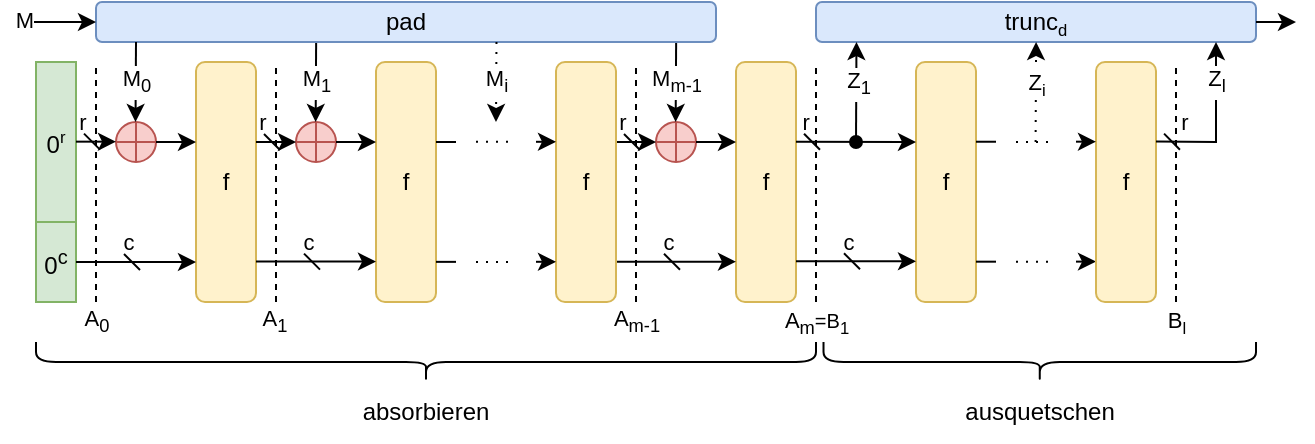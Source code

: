 <mxfile version="21.6.5" type="device">
  <diagram name="Seite-1" id="FspkBZJ5LrvNhXL0suG6">
    <mxGraphModel dx="1105" dy="600" grid="1" gridSize="10" guides="1" tooltips="1" connect="1" arrows="1" fold="1" page="1" pageScale="1" pageWidth="827" pageHeight="1169" math="0" shadow="0">
      <root>
        <mxCell id="0" />
        <mxCell id="1" parent="0" />
        <mxCell id="0UYNpmuhVcVU08-RjVgE-1" value="f" style="rounded=1;whiteSpace=wrap;html=1;fillColor=#fff2cc;strokeColor=#d6b656;" parent="1" vertex="1">
          <mxGeometry x="160" y="130" width="30" height="120" as="geometry" />
        </mxCell>
        <mxCell id="0UYNpmuhVcVU08-RjVgE-5" value="" style="group;" parent="1" vertex="1" connectable="0">
          <mxGeometry x="120" y="160" width="20" height="20" as="geometry" />
        </mxCell>
        <mxCell id="0UYNpmuhVcVU08-RjVgE-2" value="" style="ellipse;whiteSpace=wrap;html=1;aspect=fixed;fillColor=#f8cecc;strokeColor=#b85450;" parent="0UYNpmuhVcVU08-RjVgE-5" vertex="1">
          <mxGeometry width="20" height="20" as="geometry" />
        </mxCell>
        <mxCell id="0UYNpmuhVcVU08-RjVgE-3" value="" style="endArrow=none;html=1;rounded=0;entryX=0.5;entryY=0;entryDx=0;entryDy=0;exitX=0.5;exitY=1;exitDx=0;exitDy=0;fillColor=#f8cecc;strokeColor=#b85450;" parent="0UYNpmuhVcVU08-RjVgE-5" source="0UYNpmuhVcVU08-RjVgE-2" target="0UYNpmuhVcVU08-RjVgE-2" edge="1">
          <mxGeometry width="50" height="50" relative="1" as="geometry">
            <mxPoint x="-15" y="90" as="sourcePoint" />
            <mxPoint x="35" y="40" as="targetPoint" />
          </mxGeometry>
        </mxCell>
        <mxCell id="0UYNpmuhVcVU08-RjVgE-4" value="" style="endArrow=none;html=1;rounded=0;entryX=0;entryY=0.5;entryDx=0;entryDy=0;exitX=1;exitY=0.5;exitDx=0;exitDy=0;fillColor=#f8cecc;strokeColor=#b85450;" parent="0UYNpmuhVcVU08-RjVgE-5" source="0UYNpmuhVcVU08-RjVgE-2" target="0UYNpmuhVcVU08-RjVgE-2" edge="1">
          <mxGeometry width="50" height="50" relative="1" as="geometry">
            <mxPoint x="-20" y="90" as="sourcePoint" />
            <mxPoint x="30" y="40" as="targetPoint" />
          </mxGeometry>
        </mxCell>
        <mxCell id="0UYNpmuhVcVU08-RjVgE-7" value="" style="endArrow=classic;html=1;rounded=0;entryX=0;entryY=0.25;entryDx=0;entryDy=0;exitX=1;exitY=0.5;exitDx=0;exitDy=0;" parent="1" source="0UYNpmuhVcVU08-RjVgE-2" edge="1">
          <mxGeometry width="50" height="50" relative="1" as="geometry">
            <mxPoint x="70" y="240" as="sourcePoint" />
            <mxPoint x="160" y="170" as="targetPoint" />
          </mxGeometry>
        </mxCell>
        <mxCell id="0UYNpmuhVcVU08-RjVgE-24" value="0&lt;span style=&quot;font-size: 10px;&quot;&gt;&lt;sup&gt;r&lt;/sup&gt;&lt;/span&gt;" style="rounded=0;whiteSpace=wrap;html=1;fillColor=#d5e8d4;strokeColor=#82b366;" parent="1" vertex="1">
          <mxGeometry x="80" y="130" width="20" height="80" as="geometry" />
        </mxCell>
        <mxCell id="0UYNpmuhVcVU08-RjVgE-25" value="0&lt;sup&gt;c&lt;/sup&gt;" style="rounded=0;whiteSpace=wrap;html=1;fillColor=#d5e8d4;strokeColor=#82b366;" parent="1" vertex="1">
          <mxGeometry x="80" y="210" width="20" height="40" as="geometry" />
        </mxCell>
        <mxCell id="0UYNpmuhVcVU08-RjVgE-28" value="f" style="rounded=1;whiteSpace=wrap;html=1;fillColor=#fff2cc;strokeColor=#d6b656;" parent="1" vertex="1">
          <mxGeometry x="250" y="130" width="30" height="120" as="geometry" />
        </mxCell>
        <mxCell id="0UYNpmuhVcVU08-RjVgE-29" value="f" style="rounded=1;whiteSpace=wrap;html=1;fillColor=#fff2cc;strokeColor=#d6b656;" parent="1" vertex="1">
          <mxGeometry x="430" y="130" width="30" height="120" as="geometry" />
        </mxCell>
        <mxCell id="0UYNpmuhVcVU08-RjVgE-40" value="" style="group" parent="1" vertex="1" connectable="0">
          <mxGeometry x="190" y="120" width="60" height="60" as="geometry" />
        </mxCell>
        <mxCell id="0UYNpmuhVcVU08-RjVgE-30" value="" style="group" parent="0UYNpmuhVcVU08-RjVgE-40" vertex="1" connectable="0">
          <mxGeometry x="20" width="20" height="60" as="geometry" />
        </mxCell>
        <mxCell id="0UYNpmuhVcVU08-RjVgE-31" value="" style="group" parent="0UYNpmuhVcVU08-RjVgE-30" vertex="1" connectable="0">
          <mxGeometry y="40" width="20" height="20" as="geometry" />
        </mxCell>
        <mxCell id="0UYNpmuhVcVU08-RjVgE-32" value="" style="ellipse;whiteSpace=wrap;html=1;aspect=fixed;fillColor=#f8cecc;strokeColor=#b85450;" parent="0UYNpmuhVcVU08-RjVgE-31" vertex="1">
          <mxGeometry width="20" height="20" as="geometry" />
        </mxCell>
        <mxCell id="0UYNpmuhVcVU08-RjVgE-33" value="" style="endArrow=none;html=1;rounded=0;entryX=0.5;entryY=0;entryDx=0;entryDy=0;exitX=0.5;exitY=1;exitDx=0;exitDy=0;fillColor=#f8cecc;strokeColor=#b85450;" parent="0UYNpmuhVcVU08-RjVgE-31" source="0UYNpmuhVcVU08-RjVgE-32" target="0UYNpmuhVcVU08-RjVgE-32" edge="1">
          <mxGeometry width="50" height="50" relative="1" as="geometry">
            <mxPoint x="-15" y="90" as="sourcePoint" />
            <mxPoint x="35" y="40" as="targetPoint" />
          </mxGeometry>
        </mxCell>
        <mxCell id="0UYNpmuhVcVU08-RjVgE-34" value="" style="endArrow=none;html=1;rounded=0;entryX=0;entryY=0.5;entryDx=0;entryDy=0;exitX=1;exitY=0.5;exitDx=0;exitDy=0;fillColor=#f8cecc;strokeColor=#b85450;" parent="0UYNpmuhVcVU08-RjVgE-31" source="0UYNpmuhVcVU08-RjVgE-32" target="0UYNpmuhVcVU08-RjVgE-32" edge="1">
          <mxGeometry width="50" height="50" relative="1" as="geometry">
            <mxPoint x="-20" y="90" as="sourcePoint" />
            <mxPoint x="30" y="40" as="targetPoint" />
          </mxGeometry>
        </mxCell>
        <mxCell id="0UYNpmuhVcVU08-RjVgE-86" value="" style="endArrow=classic;html=1;rounded=0;" parent="0UYNpmuhVcVU08-RjVgE-30" edge="1">
          <mxGeometry width="50" height="50" relative="1" as="geometry">
            <mxPoint x="10.07" as="sourcePoint" />
            <mxPoint x="9.83" y="40" as="targetPoint" />
          </mxGeometry>
        </mxCell>
        <mxCell id="0UYNpmuhVcVU08-RjVgE-87" value="M&lt;sub&gt;1&lt;/sub&gt;" style="edgeLabel;html=1;align=center;verticalAlign=middle;resizable=0;points=[];" parent="0UYNpmuhVcVU08-RjVgE-86" vertex="1" connectable="0">
          <mxGeometry x="0.191" y="-1" relative="1" as="geometry">
            <mxPoint x="1" y="-4" as="offset" />
          </mxGeometry>
        </mxCell>
        <mxCell id="0UYNpmuhVcVU08-RjVgE-39" value="" style="endArrow=classic;html=1;rounded=0;" parent="0UYNpmuhVcVU08-RjVgE-40" edge="1">
          <mxGeometry width="50" height="50" relative="1" as="geometry">
            <mxPoint x="40" y="50" as="sourcePoint" />
            <mxPoint x="60" y="50" as="targetPoint" />
          </mxGeometry>
        </mxCell>
        <mxCell id="0UYNpmuhVcVU08-RjVgE-74" value="" style="endArrow=classic;html=1;rounded=0;startArrow=dash;startFill=0;endFill=1;" parent="0UYNpmuhVcVU08-RjVgE-40" edge="1">
          <mxGeometry width="50" height="50" relative="1" as="geometry">
            <mxPoint y="50" as="sourcePoint" />
            <mxPoint x="20" y="50" as="targetPoint" />
          </mxGeometry>
        </mxCell>
        <mxCell id="0UYNpmuhVcVU08-RjVgE-75" value="r" style="edgeLabel;html=1;align=center;verticalAlign=middle;resizable=0;points=[];labelBackgroundColor=none;" parent="0UYNpmuhVcVU08-RjVgE-74" vertex="1" connectable="0">
          <mxGeometry x="-0.64" y="1" relative="1" as="geometry">
            <mxPoint x="-1" y="-9" as="offset" />
          </mxGeometry>
        </mxCell>
        <mxCell id="0UYNpmuhVcVU08-RjVgE-41" value="" style="group" parent="1" vertex="1" connectable="0">
          <mxGeometry x="370" y="120" width="60" height="60" as="geometry" />
        </mxCell>
        <mxCell id="0UYNpmuhVcVU08-RjVgE-42" value="" style="group" parent="0UYNpmuhVcVU08-RjVgE-41" vertex="1" connectable="0">
          <mxGeometry x="20" width="20" height="60" as="geometry" />
        </mxCell>
        <mxCell id="0UYNpmuhVcVU08-RjVgE-43" value="" style="group;" parent="0UYNpmuhVcVU08-RjVgE-42" vertex="1" connectable="0">
          <mxGeometry y="40" width="20" height="20" as="geometry" />
        </mxCell>
        <mxCell id="0UYNpmuhVcVU08-RjVgE-44" value="" style="ellipse;whiteSpace=wrap;html=1;aspect=fixed;fillColor=#f8cecc;strokeColor=#b85450;" parent="0UYNpmuhVcVU08-RjVgE-43" vertex="1">
          <mxGeometry width="20" height="20" as="geometry" />
        </mxCell>
        <mxCell id="0UYNpmuhVcVU08-RjVgE-45" value="" style="endArrow=none;html=1;rounded=0;entryX=0.5;entryY=0;entryDx=0;entryDy=0;exitX=0.5;exitY=1;exitDx=0;exitDy=0;fillColor=#f8cecc;strokeColor=#b85450;" parent="0UYNpmuhVcVU08-RjVgE-43" source="0UYNpmuhVcVU08-RjVgE-44" target="0UYNpmuhVcVU08-RjVgE-44" edge="1">
          <mxGeometry width="50" height="50" relative="1" as="geometry">
            <mxPoint x="-15" y="90" as="sourcePoint" />
            <mxPoint x="35" y="40" as="targetPoint" />
          </mxGeometry>
        </mxCell>
        <mxCell id="0UYNpmuhVcVU08-RjVgE-46" value="" style="endArrow=none;html=1;rounded=0;entryX=0;entryY=0.5;entryDx=0;entryDy=0;exitX=1;exitY=0.5;exitDx=0;exitDy=0;fillColor=#f8cecc;strokeColor=#b85450;" parent="0UYNpmuhVcVU08-RjVgE-43" source="0UYNpmuhVcVU08-RjVgE-44" target="0UYNpmuhVcVU08-RjVgE-44" edge="1">
          <mxGeometry width="50" height="50" relative="1" as="geometry">
            <mxPoint x="-20" y="90" as="sourcePoint" />
            <mxPoint x="30" y="40" as="targetPoint" />
          </mxGeometry>
        </mxCell>
        <mxCell id="0UYNpmuhVcVU08-RjVgE-88" value="" style="endArrow=classic;html=1;rounded=0;" parent="0UYNpmuhVcVU08-RjVgE-42" edge="1">
          <mxGeometry width="50" height="50" relative="1" as="geometry">
            <mxPoint x="10.07" as="sourcePoint" />
            <mxPoint x="9.83" y="40" as="targetPoint" />
          </mxGeometry>
        </mxCell>
        <mxCell id="0UYNpmuhVcVU08-RjVgE-89" value="M&lt;sub&gt;m-1&lt;/sub&gt;" style="edgeLabel;html=1;align=center;verticalAlign=middle;resizable=0;points=[];" parent="0UYNpmuhVcVU08-RjVgE-88" vertex="1" connectable="0">
          <mxGeometry x="0.191" y="-1" relative="1" as="geometry">
            <mxPoint x="1" y="-4" as="offset" />
          </mxGeometry>
        </mxCell>
        <mxCell id="0UYNpmuhVcVU08-RjVgE-51" value="" style="endArrow=classic;html=1;rounded=0;" parent="0UYNpmuhVcVU08-RjVgE-41" edge="1">
          <mxGeometry width="50" height="50" relative="1" as="geometry">
            <mxPoint x="40" y="50" as="sourcePoint" />
            <mxPoint x="60" y="50" as="targetPoint" />
          </mxGeometry>
        </mxCell>
        <mxCell id="0UYNpmuhVcVU08-RjVgE-76" value="" style="endArrow=classic;html=1;rounded=0;startArrow=dash;startFill=0;endFill=1;" parent="0UYNpmuhVcVU08-RjVgE-41" edge="1">
          <mxGeometry width="50" height="50" relative="1" as="geometry">
            <mxPoint y="50" as="sourcePoint" />
            <mxPoint x="20" y="50" as="targetPoint" />
          </mxGeometry>
        </mxCell>
        <mxCell id="0UYNpmuhVcVU08-RjVgE-77" value="r" style="edgeLabel;html=1;align=center;verticalAlign=middle;resizable=0;points=[];labelBackgroundColor=none;" parent="0UYNpmuhVcVU08-RjVgE-76" vertex="1" connectable="0">
          <mxGeometry x="-0.64" y="1" relative="1" as="geometry">
            <mxPoint x="-1" y="-9" as="offset" />
          </mxGeometry>
        </mxCell>
        <mxCell id="0UYNpmuhVcVU08-RjVgE-52" value="" style="endArrow=classic;html=1;rounded=0;startArrow=dash;startFill=0;endFill=1;" parent="1" edge="1">
          <mxGeometry width="50" height="50" relative="1" as="geometry">
            <mxPoint x="210" y="229.8" as="sourcePoint" />
            <mxPoint x="250" y="229.8" as="targetPoint" />
          </mxGeometry>
        </mxCell>
        <mxCell id="0UYNpmuhVcVU08-RjVgE-53" value="c" style="edgeLabel;html=1;align=center;verticalAlign=middle;resizable=0;points=[];labelBackgroundColor=none;" parent="0UYNpmuhVcVU08-RjVgE-52" vertex="1" connectable="0">
          <mxGeometry x="-0.64" y="1" relative="1" as="geometry">
            <mxPoint x="-1" y="-9" as="offset" />
          </mxGeometry>
        </mxCell>
        <mxCell id="0UYNpmuhVcVU08-RjVgE-54" value="" style="endArrow=none;html=1;rounded=0;" parent="1" edge="1">
          <mxGeometry width="50" height="50" relative="1" as="geometry">
            <mxPoint x="190" y="229.8" as="sourcePoint" />
            <mxPoint x="210" y="229.8" as="targetPoint" />
          </mxGeometry>
        </mxCell>
        <mxCell id="0UYNpmuhVcVU08-RjVgE-55" value="" style="endArrow=classic;html=1;rounded=0;startArrow=dash;startFill=0;endFill=1;" parent="1" edge="1">
          <mxGeometry width="50" height="50" relative="1" as="geometry">
            <mxPoint x="120" y="230" as="sourcePoint" />
            <mxPoint x="160" y="230" as="targetPoint" />
          </mxGeometry>
        </mxCell>
        <mxCell id="0UYNpmuhVcVU08-RjVgE-56" value="c" style="edgeLabel;html=1;align=center;verticalAlign=middle;resizable=0;points=[];labelBackgroundColor=none;" parent="0UYNpmuhVcVU08-RjVgE-55" vertex="1" connectable="0">
          <mxGeometry x="-0.64" y="1" relative="1" as="geometry">
            <mxPoint x="-1" y="-9" as="offset" />
          </mxGeometry>
        </mxCell>
        <mxCell id="0UYNpmuhVcVU08-RjVgE-57" value="" style="endArrow=none;html=1;rounded=0;" parent="1" edge="1">
          <mxGeometry width="50" height="50" relative="1" as="geometry">
            <mxPoint x="100" y="230" as="sourcePoint" />
            <mxPoint x="120" y="230" as="targetPoint" />
          </mxGeometry>
        </mxCell>
        <mxCell id="0UYNpmuhVcVU08-RjVgE-58" value="" style="endArrow=classic;html=1;rounded=0;startArrow=dash;startFill=0;endFill=1;" parent="1" edge="1">
          <mxGeometry width="50" height="50" relative="1" as="geometry">
            <mxPoint x="390" y="229.86" as="sourcePoint" />
            <mxPoint x="430" y="229.86" as="targetPoint" />
          </mxGeometry>
        </mxCell>
        <mxCell id="0UYNpmuhVcVU08-RjVgE-59" value="c" style="edgeLabel;html=1;align=center;verticalAlign=middle;resizable=0;points=[];labelBackgroundColor=none;" parent="0UYNpmuhVcVU08-RjVgE-58" vertex="1" connectable="0">
          <mxGeometry x="-0.64" y="1" relative="1" as="geometry">
            <mxPoint x="-1" y="-9" as="offset" />
          </mxGeometry>
        </mxCell>
        <mxCell id="0UYNpmuhVcVU08-RjVgE-60" value="" style="endArrow=none;html=1;rounded=0;" parent="1" edge="1">
          <mxGeometry width="50" height="50" relative="1" as="geometry">
            <mxPoint x="370" y="229.86" as="sourcePoint" />
            <mxPoint x="390" y="229.86" as="targetPoint" />
          </mxGeometry>
        </mxCell>
        <mxCell id="0UYNpmuhVcVU08-RjVgE-61" value="f" style="rounded=1;whiteSpace=wrap;html=1;fillColor=#fff2cc;strokeColor=#d6b656;" parent="1" vertex="1">
          <mxGeometry x="340" y="130" width="30" height="120" as="geometry" />
        </mxCell>
        <mxCell id="0UYNpmuhVcVU08-RjVgE-62" value="" style="endArrow=none;html=1;rounded=0;" parent="1" edge="1">
          <mxGeometry width="50" height="50" relative="1" as="geometry">
            <mxPoint x="280" y="170" as="sourcePoint" />
            <mxPoint x="290" y="170" as="targetPoint" />
          </mxGeometry>
        </mxCell>
        <mxCell id="0UYNpmuhVcVU08-RjVgE-63" value="" style="endArrow=none;html=1;rounded=0;" parent="1" edge="1">
          <mxGeometry width="50" height="50" relative="1" as="geometry">
            <mxPoint x="280" y="229.93" as="sourcePoint" />
            <mxPoint x="290" y="229.93" as="targetPoint" />
          </mxGeometry>
        </mxCell>
        <mxCell id="0UYNpmuhVcVU08-RjVgE-64" value="" style="endArrow=classic;html=1;rounded=0;endFill=1;" parent="1" edge="1">
          <mxGeometry width="50" height="50" relative="1" as="geometry">
            <mxPoint x="330" y="169.9" as="sourcePoint" />
            <mxPoint x="340" y="169.9" as="targetPoint" />
          </mxGeometry>
        </mxCell>
        <mxCell id="0UYNpmuhVcVU08-RjVgE-65" value="" style="endArrow=classic;html=1;rounded=0;endFill=1;" parent="1" edge="1">
          <mxGeometry width="50" height="50" relative="1" as="geometry">
            <mxPoint x="330" y="229.9" as="sourcePoint" />
            <mxPoint x="340" y="229.9" as="targetPoint" />
          </mxGeometry>
        </mxCell>
        <mxCell id="0UYNpmuhVcVU08-RjVgE-72" value="" style="endArrow=classic;html=1;rounded=0;startArrow=dash;startFill=0;endFill=1;" parent="1" edge="1">
          <mxGeometry width="50" height="50" relative="1" as="geometry">
            <mxPoint x="100" y="169.83" as="sourcePoint" />
            <mxPoint x="120" y="169.83" as="targetPoint" />
          </mxGeometry>
        </mxCell>
        <mxCell id="0UYNpmuhVcVU08-RjVgE-73" value="r" style="edgeLabel;html=1;align=center;verticalAlign=middle;resizable=0;points=[];labelBackgroundColor=none;" parent="0UYNpmuhVcVU08-RjVgE-72" vertex="1" connectable="0">
          <mxGeometry x="-0.64" y="1" relative="1" as="geometry">
            <mxPoint x="-1" y="-9" as="offset" />
          </mxGeometry>
        </mxCell>
        <mxCell id="0UYNpmuhVcVU08-RjVgE-82" value="pad" style="rounded=1;whiteSpace=wrap;html=1;fillColor=#dae8fc;strokeColor=#6c8ebf;" parent="1" vertex="1">
          <mxGeometry x="110" y="100" width="310" height="20" as="geometry" />
        </mxCell>
        <mxCell id="0UYNpmuhVcVU08-RjVgE-83" value="" style="endArrow=classic;html=1;rounded=0;" parent="1" edge="1">
          <mxGeometry width="50" height="50" relative="1" as="geometry">
            <mxPoint x="130" y="120" as="sourcePoint" />
            <mxPoint x="129.76" y="160" as="targetPoint" />
          </mxGeometry>
        </mxCell>
        <mxCell id="0UYNpmuhVcVU08-RjVgE-84" value="M&lt;sub&gt;0&lt;/sub&gt;" style="edgeLabel;html=1;align=center;verticalAlign=middle;resizable=0;points=[];" parent="0UYNpmuhVcVU08-RjVgE-83" vertex="1" connectable="0">
          <mxGeometry x="0.191" y="-1" relative="1" as="geometry">
            <mxPoint x="1" y="-4" as="offset" />
          </mxGeometry>
        </mxCell>
        <mxCell id="0UYNpmuhVcVU08-RjVgE-90" value="" style="endArrow=classic;html=1;rounded=0;dashed=1;dashPattern=1 4;" parent="1" edge="1">
          <mxGeometry width="50" height="50" relative="1" as="geometry">
            <mxPoint x="310.24" y="120" as="sourcePoint" />
            <mxPoint x="310" y="160" as="targetPoint" />
          </mxGeometry>
        </mxCell>
        <mxCell id="0UYNpmuhVcVU08-RjVgE-91" value="M&lt;sub&gt;i&lt;/sub&gt;" style="edgeLabel;html=1;align=center;verticalAlign=middle;resizable=0;points=[];" parent="0UYNpmuhVcVU08-RjVgE-90" vertex="1" connectable="0">
          <mxGeometry x="0.191" y="-1" relative="1" as="geometry">
            <mxPoint x="1" y="-4" as="offset" />
          </mxGeometry>
        </mxCell>
        <mxCell id="0UYNpmuhVcVU08-RjVgE-92" value="" style="endArrow=none;html=1;rounded=0;dashed=1;dashPattern=1 4;" parent="1" edge="1">
          <mxGeometry width="50" height="50" relative="1" as="geometry">
            <mxPoint x="300" y="230" as="sourcePoint" />
            <mxPoint x="320" y="230" as="targetPoint" />
          </mxGeometry>
        </mxCell>
        <mxCell id="0UYNpmuhVcVU08-RjVgE-93" value="" style="endArrow=none;html=1;rounded=0;dashed=1;dashPattern=1 4;" parent="1" edge="1">
          <mxGeometry width="50" height="50" relative="1" as="geometry">
            <mxPoint x="300" y="169.9" as="sourcePoint" />
            <mxPoint x="320" y="169.9" as="targetPoint" />
          </mxGeometry>
        </mxCell>
        <mxCell id="iXRXFu9Eo07tDMIuw92Q-1" value="" style="endArrow=classic;html=1;rounded=0;" parent="1" edge="1">
          <mxGeometry width="50" height="50" relative="1" as="geometry">
            <mxPoint x="70" y="110" as="sourcePoint" />
            <mxPoint x="110" y="110" as="targetPoint" />
          </mxGeometry>
        </mxCell>
        <mxCell id="iXRXFu9Eo07tDMIuw92Q-2" value="M" style="edgeLabel;html=1;align=center;verticalAlign=middle;resizable=0;points=[];" parent="iXRXFu9Eo07tDMIuw92Q-1" vertex="1" connectable="0">
          <mxGeometry x="-0.79" y="1" relative="1" as="geometry">
            <mxPoint as="offset" />
          </mxGeometry>
        </mxCell>
        <mxCell id="iXRXFu9Eo07tDMIuw92Q-4" value="f" style="rounded=1;whiteSpace=wrap;html=1;fillColor=#fff2cc;strokeColor=#d6b656;" parent="1" vertex="1">
          <mxGeometry x="520" y="130" width="30" height="120" as="geometry" />
        </mxCell>
        <mxCell id="iXRXFu9Eo07tDMIuw92Q-5" value="trunc&lt;span style=&quot;font-size: 10px;&quot;&gt;&lt;sub&gt;d&lt;/sub&gt;&lt;/span&gt;" style="rounded=1;whiteSpace=wrap;html=1;fillColor=#dae8fc;strokeColor=#6c8ebf;" parent="1" vertex="1">
          <mxGeometry x="470" y="100" width="220" height="20" as="geometry" />
        </mxCell>
        <mxCell id="iXRXFu9Eo07tDMIuw92Q-6" value="" style="endArrow=classic;html=1;rounded=0;startArrow=dash;startFill=0;endFill=1;" parent="1" edge="1">
          <mxGeometry width="50" height="50" relative="1" as="geometry">
            <mxPoint x="480" y="229.66" as="sourcePoint" />
            <mxPoint x="520" y="229.66" as="targetPoint" />
          </mxGeometry>
        </mxCell>
        <mxCell id="iXRXFu9Eo07tDMIuw92Q-7" value="c" style="edgeLabel;html=1;align=center;verticalAlign=middle;resizable=0;points=[];labelBackgroundColor=none;" parent="iXRXFu9Eo07tDMIuw92Q-6" vertex="1" connectable="0">
          <mxGeometry x="-0.64" y="1" relative="1" as="geometry">
            <mxPoint x="-1" y="-9" as="offset" />
          </mxGeometry>
        </mxCell>
        <mxCell id="iXRXFu9Eo07tDMIuw92Q-8" value="" style="endArrow=none;html=1;rounded=0;" parent="1" edge="1">
          <mxGeometry width="50" height="50" relative="1" as="geometry">
            <mxPoint x="460" y="229.66" as="sourcePoint" />
            <mxPoint x="480" y="229.66" as="targetPoint" />
          </mxGeometry>
        </mxCell>
        <mxCell id="iXRXFu9Eo07tDMIuw92Q-16" value="" style="endArrow=none;html=1;rounded=0;" parent="1" edge="1">
          <mxGeometry width="50" height="50" relative="1" as="geometry">
            <mxPoint x="550" y="229.84" as="sourcePoint" />
            <mxPoint x="560" y="229.84" as="targetPoint" />
          </mxGeometry>
        </mxCell>
        <mxCell id="iXRXFu9Eo07tDMIuw92Q-17" value="" style="endArrow=classic;html=1;rounded=0;endFill=1;" parent="1" edge="1">
          <mxGeometry width="50" height="50" relative="1" as="geometry">
            <mxPoint x="600" y="229.81" as="sourcePoint" />
            <mxPoint x="610" y="229.81" as="targetPoint" />
          </mxGeometry>
        </mxCell>
        <mxCell id="iXRXFu9Eo07tDMIuw92Q-18" value="" style="endArrow=none;html=1;rounded=0;dashed=1;dashPattern=1 4;" parent="1" edge="1">
          <mxGeometry width="50" height="50" relative="1" as="geometry">
            <mxPoint x="570" y="229.91" as="sourcePoint" />
            <mxPoint x="590" y="229.91" as="targetPoint" />
          </mxGeometry>
        </mxCell>
        <mxCell id="iXRXFu9Eo07tDMIuw92Q-19" value="" style="endArrow=classic;html=1;rounded=0;startArrow=dash;startFill=0;endFill=1;" parent="1" edge="1">
          <mxGeometry width="50" height="50" relative="1" as="geometry">
            <mxPoint x="460" y="169.83" as="sourcePoint" />
            <mxPoint x="520" y="170" as="targetPoint" />
          </mxGeometry>
        </mxCell>
        <mxCell id="iXRXFu9Eo07tDMIuw92Q-20" value="&amp;nbsp; &amp;nbsp;r" style="edgeLabel;html=1;align=center;verticalAlign=middle;resizable=0;points=[];labelBackgroundColor=none;" parent="iXRXFu9Eo07tDMIuw92Q-19" vertex="1" connectable="0">
          <mxGeometry x="-0.64" y="1" relative="1" as="geometry">
            <mxPoint x="-11" y="-9" as="offset" />
          </mxGeometry>
        </mxCell>
        <mxCell id="iXRXFu9Eo07tDMIuw92Q-21" value="" style="endArrow=classic;html=1;rounded=0;startArrow=oval;startFill=1;" parent="1" edge="1">
          <mxGeometry width="50" height="50" relative="1" as="geometry">
            <mxPoint x="490" y="170" as="sourcePoint" />
            <mxPoint x="490.24" y="120" as="targetPoint" />
          </mxGeometry>
        </mxCell>
        <mxCell id="iXRXFu9Eo07tDMIuw92Q-32" value="Z&lt;sub&gt;1&lt;/sub&gt;" style="edgeLabel;html=1;align=center;verticalAlign=middle;resizable=0;points=[];" parent="iXRXFu9Eo07tDMIuw92Q-21" vertex="1" connectable="0">
          <mxGeometry x="0.096" y="-1" relative="1" as="geometry">
            <mxPoint y="-2" as="offset" />
          </mxGeometry>
        </mxCell>
        <mxCell id="iXRXFu9Eo07tDMIuw92Q-22" value="f" style="rounded=1;whiteSpace=wrap;html=1;fillColor=#fff2cc;strokeColor=#d6b656;" parent="1" vertex="1">
          <mxGeometry x="610" y="130" width="30" height="120" as="geometry" />
        </mxCell>
        <mxCell id="iXRXFu9Eo07tDMIuw92Q-26" value="" style="endArrow=classic;html=1;rounded=0;startArrow=dash;startFill=0;endFill=1;" parent="1" edge="1">
          <mxGeometry width="50" height="50" relative="1" as="geometry">
            <mxPoint x="640" y="169.76" as="sourcePoint" />
            <mxPoint x="670" y="120" as="targetPoint" />
            <Array as="points">
              <mxPoint x="670" y="170" />
            </Array>
          </mxGeometry>
        </mxCell>
        <mxCell id="iXRXFu9Eo07tDMIuw92Q-27" value="r" style="edgeLabel;html=1;align=center;verticalAlign=middle;resizable=0;points=[];labelBackgroundColor=none;" parent="iXRXFu9Eo07tDMIuw92Q-26" vertex="1" connectable="0">
          <mxGeometry x="-0.64" y="1" relative="1" as="geometry">
            <mxPoint x="-1" y="-9" as="offset" />
          </mxGeometry>
        </mxCell>
        <mxCell id="iXRXFu9Eo07tDMIuw92Q-33" value="Z&lt;sub&gt;l&lt;/sub&gt;" style="edgeLabel;html=1;align=center;verticalAlign=middle;resizable=0;points=[];" parent="iXRXFu9Eo07tDMIuw92Q-26" vertex="1" connectable="0">
          <mxGeometry x="0.53" y="1" relative="1" as="geometry">
            <mxPoint x="1" y="1" as="offset" />
          </mxGeometry>
        </mxCell>
        <mxCell id="iXRXFu9Eo07tDMIuw92Q-28" value="" style="endArrow=none;html=1;rounded=0;" parent="1" edge="1">
          <mxGeometry width="50" height="50" relative="1" as="geometry">
            <mxPoint x="550" y="169.87" as="sourcePoint" />
            <mxPoint x="560" y="169.87" as="targetPoint" />
          </mxGeometry>
        </mxCell>
        <mxCell id="iXRXFu9Eo07tDMIuw92Q-29" value="" style="endArrow=classic;html=1;rounded=0;endFill=1;" parent="1" edge="1">
          <mxGeometry width="50" height="50" relative="1" as="geometry">
            <mxPoint x="600" y="169.84" as="sourcePoint" />
            <mxPoint x="610" y="169.84" as="targetPoint" />
          </mxGeometry>
        </mxCell>
        <mxCell id="iXRXFu9Eo07tDMIuw92Q-30" value="" style="endArrow=none;html=1;rounded=0;dashed=1;dashPattern=1 4;" parent="1" edge="1">
          <mxGeometry width="50" height="50" relative="1" as="geometry">
            <mxPoint x="570" y="169.94" as="sourcePoint" />
            <mxPoint x="590" y="169.94" as="targetPoint" />
          </mxGeometry>
        </mxCell>
        <mxCell id="iXRXFu9Eo07tDMIuw92Q-35" value="" style="endArrow=classic;html=1;rounded=0;" parent="1" edge="1">
          <mxGeometry width="50" height="50" relative="1" as="geometry">
            <mxPoint x="690" y="110" as="sourcePoint" />
            <mxPoint x="710" y="110" as="targetPoint" />
          </mxGeometry>
        </mxCell>
        <mxCell id="iXRXFu9Eo07tDMIuw92Q-38" value="" style="endArrow=none;dashed=1;html=1;rounded=0;" parent="1" edge="1">
          <mxGeometry width="50" height="50" relative="1" as="geometry">
            <mxPoint x="110" y="250" as="sourcePoint" />
            <mxPoint x="110" y="130" as="targetPoint" />
          </mxGeometry>
        </mxCell>
        <mxCell id="iXRXFu9Eo07tDMIuw92Q-43" value="A&lt;sub&gt;0&lt;/sub&gt;" style="edgeLabel;html=1;align=center;verticalAlign=middle;resizable=0;points=[];" parent="iXRXFu9Eo07tDMIuw92Q-38" vertex="1" connectable="0">
          <mxGeometry x="-0.823" y="1" relative="1" as="geometry">
            <mxPoint x="1" y="20" as="offset" />
          </mxGeometry>
        </mxCell>
        <mxCell id="iXRXFu9Eo07tDMIuw92Q-39" value="" style="endArrow=none;dashed=1;html=1;rounded=0;" parent="1" edge="1">
          <mxGeometry width="50" height="50" relative="1" as="geometry">
            <mxPoint x="200" y="250" as="sourcePoint" />
            <mxPoint x="200" y="130" as="targetPoint" />
          </mxGeometry>
        </mxCell>
        <mxCell id="iXRXFu9Eo07tDMIuw92Q-44" value="A&lt;sub&gt;1&lt;/sub&gt;" style="edgeLabel;html=1;align=center;verticalAlign=middle;resizable=0;points=[];" parent="iXRXFu9Eo07tDMIuw92Q-39" vertex="1" connectable="0">
          <mxGeometry x="-0.91" y="1" relative="1" as="geometry">
            <mxPoint y="15" as="offset" />
          </mxGeometry>
        </mxCell>
        <mxCell id="iXRXFu9Eo07tDMIuw92Q-40" value="" style="endArrow=none;dashed=1;html=1;rounded=0;" parent="1" edge="1">
          <mxGeometry width="50" height="50" relative="1" as="geometry">
            <mxPoint x="380" y="250" as="sourcePoint" />
            <mxPoint x="380" y="130" as="targetPoint" />
          </mxGeometry>
        </mxCell>
        <mxCell id="iXRXFu9Eo07tDMIuw92Q-45" value="A&lt;sub&gt;m-1&lt;/sub&gt;" style="edgeLabel;html=1;align=center;verticalAlign=middle;resizable=0;points=[];" parent="iXRXFu9Eo07tDMIuw92Q-40" vertex="1" connectable="0">
          <mxGeometry x="-0.847" relative="1" as="geometry">
            <mxPoint y="19" as="offset" />
          </mxGeometry>
        </mxCell>
        <mxCell id="iXRXFu9Eo07tDMIuw92Q-41" value="" style="endArrow=none;dashed=1;html=1;rounded=0;" parent="1" edge="1">
          <mxGeometry width="50" height="50" relative="1" as="geometry">
            <mxPoint x="470" y="250" as="sourcePoint" />
            <mxPoint x="470" y="130" as="targetPoint" />
          </mxGeometry>
        </mxCell>
        <mxCell id="iXRXFu9Eo07tDMIuw92Q-46" value="A&lt;sub&gt;m&lt;/sub&gt;&lt;font size=&quot;1&quot;&gt;=B&lt;sub&gt;1&lt;/sub&gt;&lt;/font&gt;" style="edgeLabel;html=1;align=center;verticalAlign=middle;resizable=0;points=[];" parent="iXRXFu9Eo07tDMIuw92Q-41" vertex="1" connectable="0">
          <mxGeometry x="-0.839" y="1" relative="1" as="geometry">
            <mxPoint x="1" y="20" as="offset" />
          </mxGeometry>
        </mxCell>
        <mxCell id="iXRXFu9Eo07tDMIuw92Q-42" value="" style="endArrow=none;dashed=1;html=1;rounded=0;" parent="1" edge="1">
          <mxGeometry width="50" height="50" relative="1" as="geometry">
            <mxPoint x="650" y="250" as="sourcePoint" />
            <mxPoint x="650" y="130" as="targetPoint" />
          </mxGeometry>
        </mxCell>
        <mxCell id="iXRXFu9Eo07tDMIuw92Q-47" value="B&lt;font size=&quot;1&quot;&gt;&lt;sub&gt;l&lt;/sub&gt;&lt;/font&gt;" style="edgeLabel;html=1;align=center;verticalAlign=middle;resizable=0;points=[];" parent="iXRXFu9Eo07tDMIuw92Q-42" vertex="1" connectable="0">
          <mxGeometry x="-0.791" relative="1" as="geometry">
            <mxPoint y="22" as="offset" />
          </mxGeometry>
        </mxCell>
        <mxCell id="LheCFrHcs_QGVThzgwKI-1" value="" style="shape=curlyBracket;whiteSpace=wrap;html=1;rounded=1;flipH=1;labelPosition=right;verticalLabelPosition=middle;align=left;verticalAlign=middle;rotation=90;" vertex="1" parent="1">
          <mxGeometry x="265" y="85" width="20" height="390" as="geometry" />
        </mxCell>
        <mxCell id="LheCFrHcs_QGVThzgwKI-2" value="" style="shape=curlyBracket;whiteSpace=wrap;html=1;rounded=1;flipH=1;labelPosition=right;verticalLabelPosition=middle;align=left;verticalAlign=middle;rotation=90;" vertex="1" parent="1">
          <mxGeometry x="571.88" y="171.88" width="20" height="216.25" as="geometry" />
        </mxCell>
        <mxCell id="LheCFrHcs_QGVThzgwKI-3" value="absorbieren" style="text;html=1;strokeColor=none;fillColor=none;align=center;verticalAlign=middle;whiteSpace=wrap;rounded=0;" vertex="1" parent="1">
          <mxGeometry x="245" y="290" width="60" height="30" as="geometry" />
        </mxCell>
        <mxCell id="LheCFrHcs_QGVThzgwKI-4" value="ausquetschen" style="text;html=1;strokeColor=none;fillColor=none;align=center;verticalAlign=middle;whiteSpace=wrap;rounded=0;" vertex="1" parent="1">
          <mxGeometry x="551.88" y="290" width="60" height="30" as="geometry" />
        </mxCell>
        <mxCell id="LheCFrHcs_QGVThzgwKI-8" value="" style="endArrow=classic;html=1;rounded=0;startArrow=none;startFill=0;dashed=1;dashPattern=1 4;" edge="1" parent="1">
          <mxGeometry width="50" height="50" relative="1" as="geometry">
            <mxPoint x="579.8" y="170" as="sourcePoint" />
            <mxPoint x="580.04" y="120" as="targetPoint" />
          </mxGeometry>
        </mxCell>
        <mxCell id="LheCFrHcs_QGVThzgwKI-9" value="Z&lt;font size=&quot;1&quot;&gt;&lt;sub&gt;i&lt;/sub&gt;&lt;/font&gt;" style="edgeLabel;html=1;align=center;verticalAlign=middle;resizable=0;points=[];" vertex="1" connectable="0" parent="LheCFrHcs_QGVThzgwKI-8">
          <mxGeometry x="0.096" y="-1" relative="1" as="geometry">
            <mxPoint x="-1" y="-2" as="offset" />
          </mxGeometry>
        </mxCell>
      </root>
    </mxGraphModel>
  </diagram>
</mxfile>
